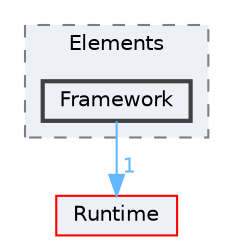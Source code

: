 digraph "Framework"
{
 // INTERACTIVE_SVG=YES
 // LATEX_PDF_SIZE
  bgcolor="transparent";
  edge [fontname=Helvetica,fontsize=10,labelfontname=Helvetica,labelfontsize=10];
  node [fontname=Helvetica,fontsize=10,shape=box,height=0.2,width=0.4];
  compound=true
  subgraph clusterdir_fa7c451ee1c45678d95aa3886d95e0dc {
    graph [ bgcolor="#edf0f7", pencolor="grey50", label="Elements", fontname=Helvetica,fontsize=10 style="filled,dashed", URL="dir_fa7c451ee1c45678d95aa3886d95e0dc.html",tooltip=""]
  dir_129a2e436040bed232df2691c94f3c6a [label="Framework", fillcolor="#edf0f7", color="grey25", style="filled,bold", URL="dir_129a2e436040bed232df2691c94f3c6a.html",tooltip=""];
  }
  dir_7536b172fbd480bfd146a1b1acd6856b [label="Runtime", fillcolor="#edf0f7", color="red", style="filled", URL="dir_7536b172fbd480bfd146a1b1acd6856b.html",tooltip=""];
  dir_129a2e436040bed232df2691c94f3c6a->dir_7536b172fbd480bfd146a1b1acd6856b [headlabel="1", labeldistance=1.5 headhref="dir_000412_000984.html" href="dir_000412_000984.html" color="steelblue1" fontcolor="steelblue1"];
}
